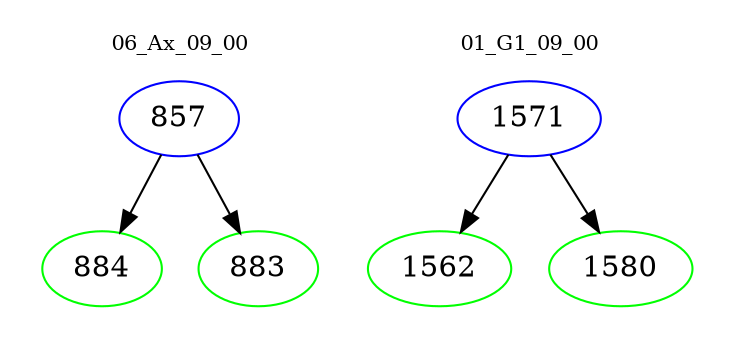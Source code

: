 digraph{
subgraph cluster_0 {
color = white
label = "06_Ax_09_00";
fontsize=10;
T0_857 [label="857", color="blue"]
T0_857 -> T0_884 [color="black"]
T0_884 [label="884", color="green"]
T0_857 -> T0_883 [color="black"]
T0_883 [label="883", color="green"]
}
subgraph cluster_1 {
color = white
label = "01_G1_09_00";
fontsize=10;
T1_1571 [label="1571", color="blue"]
T1_1571 -> T1_1562 [color="black"]
T1_1562 [label="1562", color="green"]
T1_1571 -> T1_1580 [color="black"]
T1_1580 [label="1580", color="green"]
}
}
